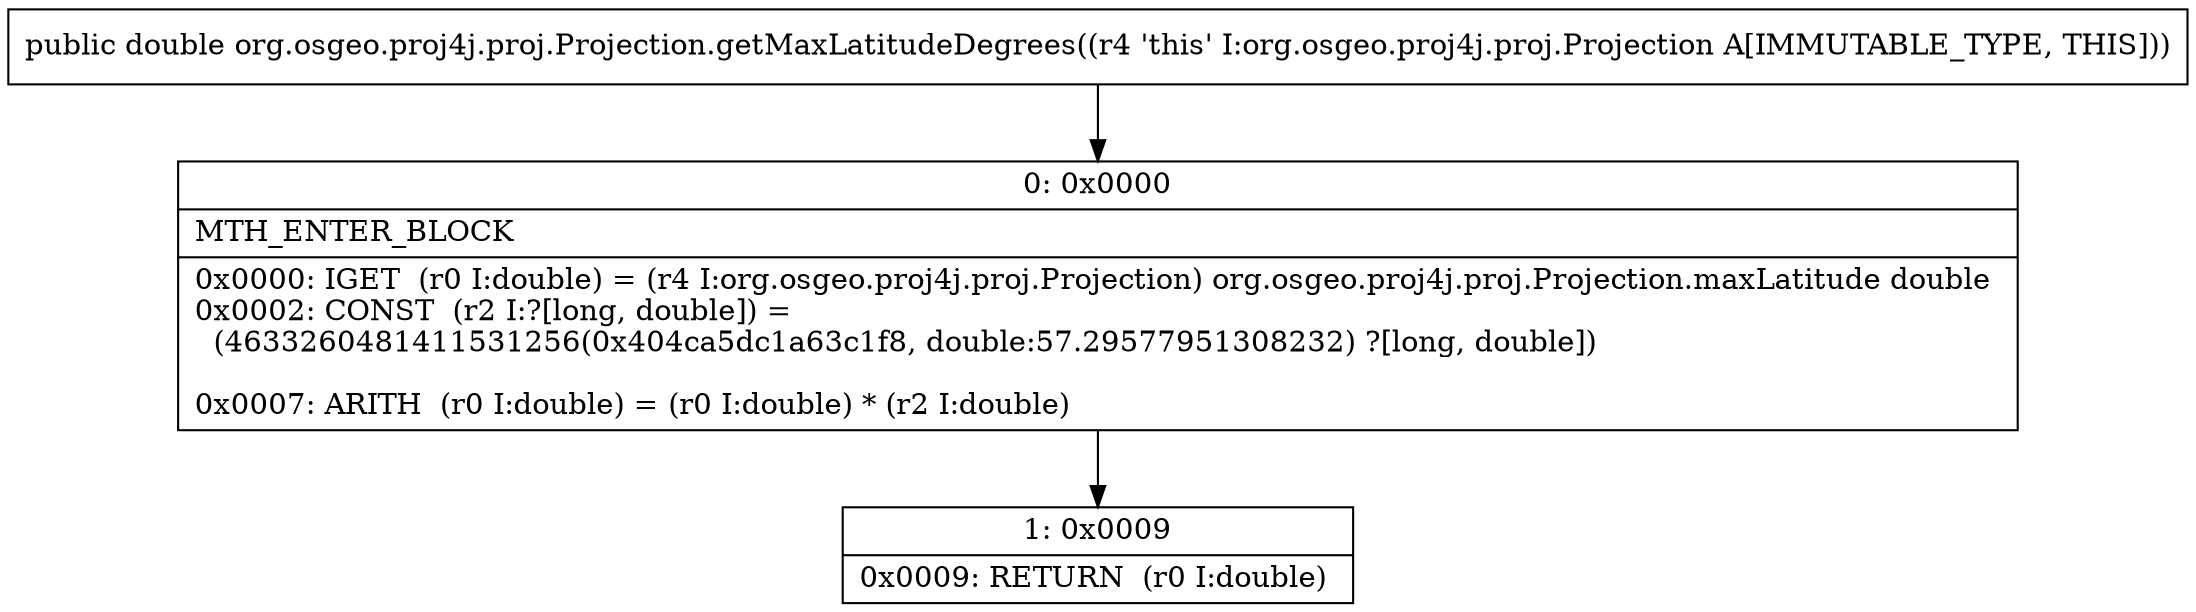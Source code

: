 digraph "CFG fororg.osgeo.proj4j.proj.Projection.getMaxLatitudeDegrees()D" {
Node_0 [shape=record,label="{0\:\ 0x0000|MTH_ENTER_BLOCK\l|0x0000: IGET  (r0 I:double) = (r4 I:org.osgeo.proj4j.proj.Projection) org.osgeo.proj4j.proj.Projection.maxLatitude double \l0x0002: CONST  (r2 I:?[long, double]) = \l  (4633260481411531256(0x404ca5dc1a63c1f8, double:57.29577951308232) ?[long, double])\l \l0x0007: ARITH  (r0 I:double) = (r0 I:double) * (r2 I:double) \l}"];
Node_1 [shape=record,label="{1\:\ 0x0009|0x0009: RETURN  (r0 I:double) \l}"];
MethodNode[shape=record,label="{public double org.osgeo.proj4j.proj.Projection.getMaxLatitudeDegrees((r4 'this' I:org.osgeo.proj4j.proj.Projection A[IMMUTABLE_TYPE, THIS])) }"];
MethodNode -> Node_0;
Node_0 -> Node_1;
}

